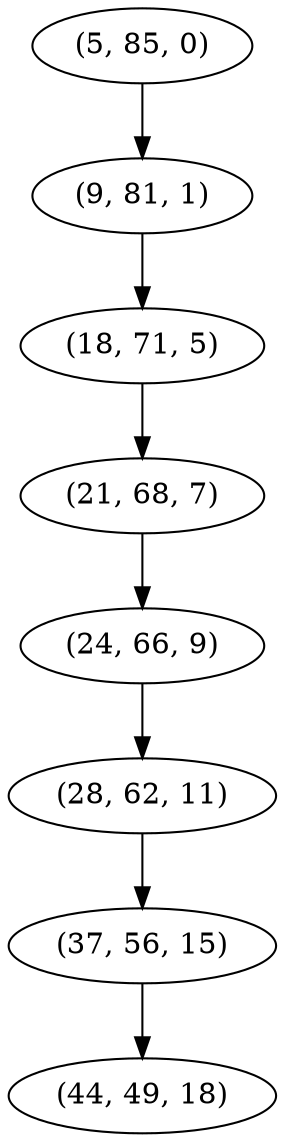 digraph tree {
    "(5, 85, 0)";
    "(9, 81, 1)";
    "(18, 71, 5)";
    "(21, 68, 7)";
    "(24, 66, 9)";
    "(28, 62, 11)";
    "(37, 56, 15)";
    "(44, 49, 18)";
    "(5, 85, 0)" -> "(9, 81, 1)";
    "(9, 81, 1)" -> "(18, 71, 5)";
    "(18, 71, 5)" -> "(21, 68, 7)";
    "(21, 68, 7)" -> "(24, 66, 9)";
    "(24, 66, 9)" -> "(28, 62, 11)";
    "(28, 62, 11)" -> "(37, 56, 15)";
    "(37, 56, 15)" -> "(44, 49, 18)";
}

